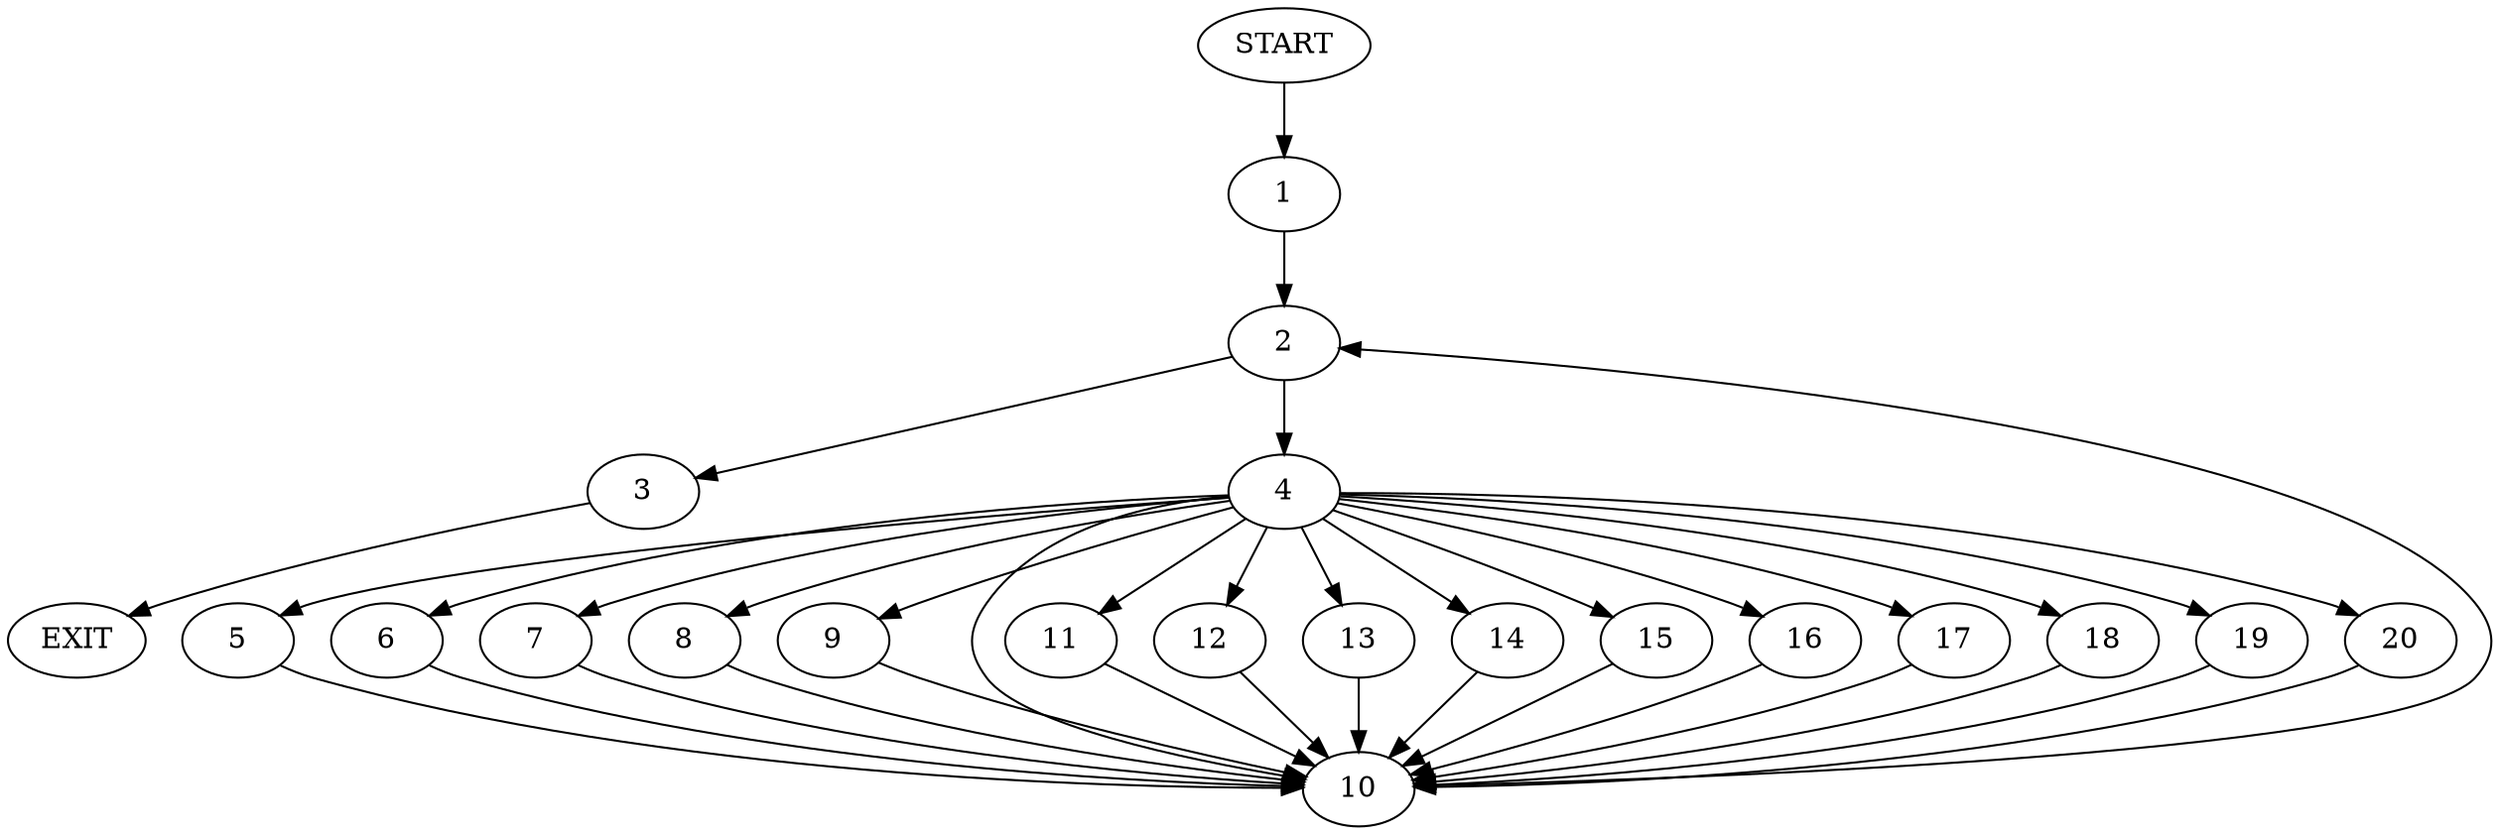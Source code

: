 digraph {
0 [label="START"]
21 [label="EXIT"]
0 -> 1
1 -> 2
2 -> 3
2 -> 4
4 -> 5
4 -> 6
4 -> 7
4 -> 8
4 -> 9
4 -> 10
4 -> 11
4 -> 12
4 -> 13
4 -> 14
4 -> 15
4 -> 16
4 -> 17
4 -> 18
4 -> 19
4 -> 20
3 -> 21
16 -> 10
15 -> 10
17 -> 10
18 -> 10
8 -> 10
5 -> 10
6 -> 10
13 -> 10
14 -> 10
7 -> 10
10 -> 2
11 -> 10
19 -> 10
9 -> 10
12 -> 10
20 -> 10
}
